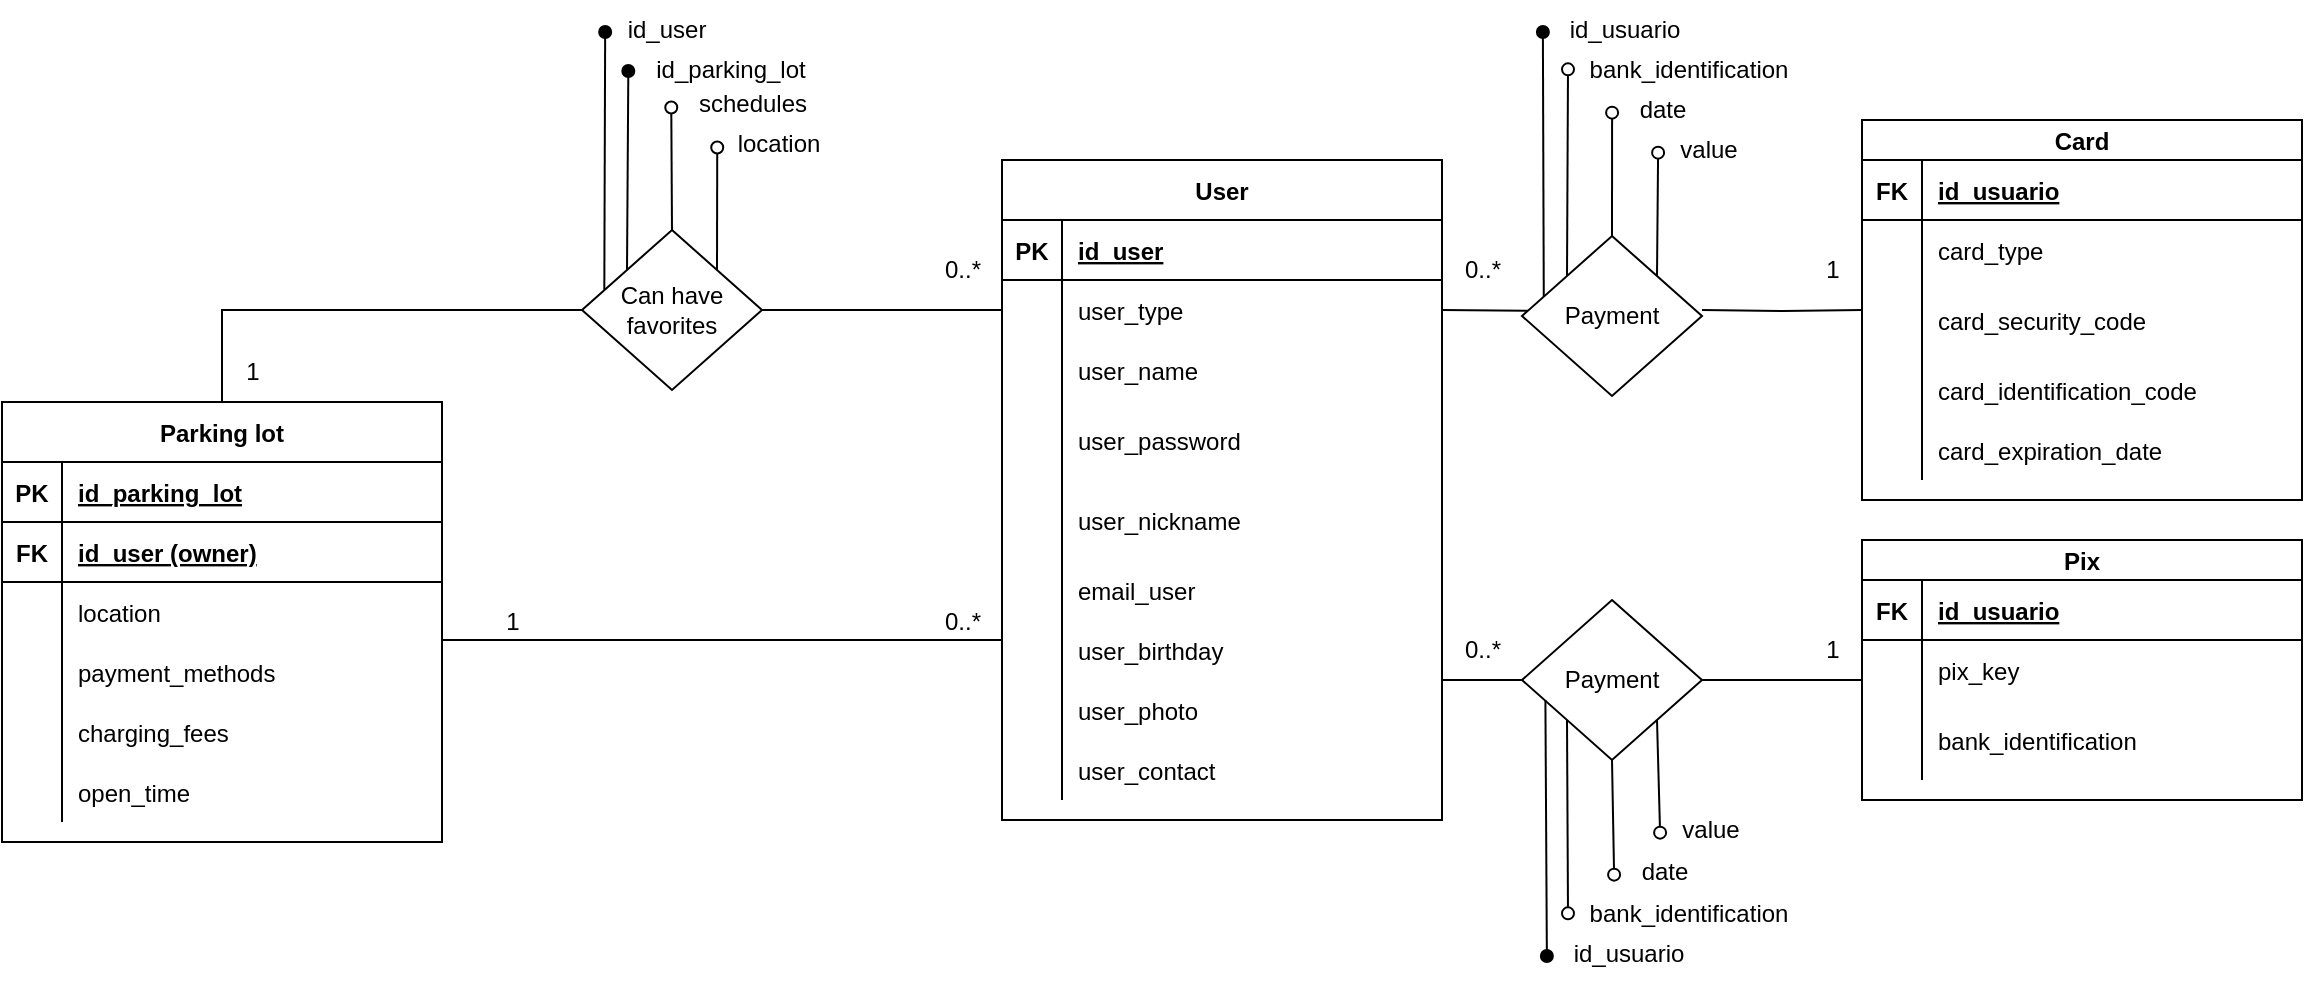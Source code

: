 <mxfile version="20.2.8" type="device"><diagram id="R2lEEEUBdFMjLlhIrx00" name="Page-1"><mxGraphModel dx="2498" dy="1920" grid="1" gridSize="10" guides="1" tooltips="1" connect="1" arrows="1" fold="1" page="1" pageScale="1" pageWidth="850" pageHeight="1100" math="0" shadow="0" extFonts="Permanent Marker^https://fonts.googleapis.com/css?family=Permanent+Marker"><root><mxCell id="0"/><mxCell id="1" parent="0"/><mxCell id="w_6Y3M0BH4lcTuTw4IE3-4" value="User" style="shape=table;startSize=30;container=1;collapsible=1;childLayout=tableLayout;fixedRows=1;rowLines=0;fontStyle=1;align=center;resizeLast=1;" vertex="1" parent="1"><mxGeometry x="120" y="50" width="220" height="330" as="geometry"/></mxCell><mxCell id="w_6Y3M0BH4lcTuTw4IE3-5" value="" style="shape=tableRow;horizontal=0;startSize=0;swimlaneHead=0;swimlaneBody=0;fillColor=none;collapsible=0;dropTarget=0;points=[[0,0.5],[1,0.5]];portConstraint=eastwest;top=0;left=0;right=0;bottom=1;" vertex="1" parent="w_6Y3M0BH4lcTuTw4IE3-4"><mxGeometry y="30" width="220" height="30" as="geometry"/></mxCell><mxCell id="w_6Y3M0BH4lcTuTw4IE3-6" value="PK" style="shape=partialRectangle;connectable=0;fillColor=none;top=0;left=0;bottom=0;right=0;fontStyle=1;overflow=hidden;" vertex="1" parent="w_6Y3M0BH4lcTuTw4IE3-5"><mxGeometry width="30" height="30" as="geometry"><mxRectangle width="30" height="30" as="alternateBounds"/></mxGeometry></mxCell><mxCell id="w_6Y3M0BH4lcTuTw4IE3-7" value="id_user" style="shape=partialRectangle;connectable=0;fillColor=none;top=0;left=0;bottom=0;right=0;align=left;spacingLeft=6;fontStyle=5;overflow=hidden;" vertex="1" parent="w_6Y3M0BH4lcTuTw4IE3-5"><mxGeometry x="30" width="190" height="30" as="geometry"><mxRectangle width="190" height="30" as="alternateBounds"/></mxGeometry></mxCell><mxCell id="w_6Y3M0BH4lcTuTw4IE3-8" value="" style="shape=tableRow;horizontal=0;startSize=0;swimlaneHead=0;swimlaneBody=0;fillColor=none;collapsible=0;dropTarget=0;points=[[0,0.5],[1,0.5]];portConstraint=eastwest;top=0;left=0;right=0;bottom=0;" vertex="1" parent="w_6Y3M0BH4lcTuTw4IE3-4"><mxGeometry y="60" width="220" height="30" as="geometry"/></mxCell><mxCell id="w_6Y3M0BH4lcTuTw4IE3-9" value="" style="shape=partialRectangle;connectable=0;fillColor=none;top=0;left=0;bottom=0;right=0;editable=1;overflow=hidden;" vertex="1" parent="w_6Y3M0BH4lcTuTw4IE3-8"><mxGeometry width="30" height="30" as="geometry"><mxRectangle width="30" height="30" as="alternateBounds"/></mxGeometry></mxCell><mxCell id="w_6Y3M0BH4lcTuTw4IE3-10" value="user_type" style="shape=partialRectangle;connectable=0;fillColor=none;top=0;left=0;bottom=0;right=0;align=left;spacingLeft=6;overflow=hidden;" vertex="1" parent="w_6Y3M0BH4lcTuTw4IE3-8"><mxGeometry x="30" width="190" height="30" as="geometry"><mxRectangle width="190" height="30" as="alternateBounds"/></mxGeometry></mxCell><mxCell id="w_6Y3M0BH4lcTuTw4IE3-14" value="" style="shape=tableRow;horizontal=0;startSize=0;swimlaneHead=0;swimlaneBody=0;fillColor=none;collapsible=0;dropTarget=0;points=[[0,0.5],[1,0.5]];portConstraint=eastwest;top=0;left=0;right=0;bottom=0;" vertex="1" parent="w_6Y3M0BH4lcTuTw4IE3-4"><mxGeometry y="90" width="220" height="30" as="geometry"/></mxCell><mxCell id="w_6Y3M0BH4lcTuTw4IE3-15" value="" style="shape=partialRectangle;connectable=0;fillColor=none;top=0;left=0;bottom=0;right=0;editable=1;overflow=hidden;" vertex="1" parent="w_6Y3M0BH4lcTuTw4IE3-14"><mxGeometry width="30" height="30" as="geometry"><mxRectangle width="30" height="30" as="alternateBounds"/></mxGeometry></mxCell><mxCell id="w_6Y3M0BH4lcTuTw4IE3-16" value="user_name" style="shape=partialRectangle;connectable=0;fillColor=none;top=0;left=0;bottom=0;right=0;align=left;spacingLeft=6;overflow=hidden;" vertex="1" parent="w_6Y3M0BH4lcTuTw4IE3-14"><mxGeometry x="30" width="190" height="30" as="geometry"><mxRectangle width="190" height="30" as="alternateBounds"/></mxGeometry></mxCell><mxCell id="w_6Y3M0BH4lcTuTw4IE3-23" style="shape=tableRow;horizontal=0;startSize=0;swimlaneHead=0;swimlaneBody=0;fillColor=none;collapsible=0;dropTarget=0;points=[[0,0.5],[1,0.5]];portConstraint=eastwest;top=0;left=0;right=0;bottom=0;" vertex="1" parent="w_6Y3M0BH4lcTuTw4IE3-4"><mxGeometry y="120" width="220" height="40" as="geometry"/></mxCell><mxCell id="w_6Y3M0BH4lcTuTw4IE3-24" style="shape=partialRectangle;connectable=0;fillColor=none;top=0;left=0;bottom=0;right=0;editable=1;overflow=hidden;" vertex="1" parent="w_6Y3M0BH4lcTuTw4IE3-23"><mxGeometry width="30" height="40" as="geometry"><mxRectangle width="30" height="40" as="alternateBounds"/></mxGeometry></mxCell><mxCell id="w_6Y3M0BH4lcTuTw4IE3-25" value="user_password" style="shape=partialRectangle;connectable=0;fillColor=none;top=0;left=0;bottom=0;right=0;align=left;spacingLeft=6;overflow=hidden;" vertex="1" parent="w_6Y3M0BH4lcTuTw4IE3-23"><mxGeometry x="30" width="190" height="40" as="geometry"><mxRectangle width="190" height="40" as="alternateBounds"/></mxGeometry></mxCell><mxCell id="w_6Y3M0BH4lcTuTw4IE3-40" style="shape=tableRow;horizontal=0;startSize=0;swimlaneHead=0;swimlaneBody=0;fillColor=none;collapsible=0;dropTarget=0;points=[[0,0.5],[1,0.5]];portConstraint=eastwest;top=0;left=0;right=0;bottom=0;" vertex="1" parent="w_6Y3M0BH4lcTuTw4IE3-4"><mxGeometry y="160" width="220" height="40" as="geometry"/></mxCell><mxCell id="w_6Y3M0BH4lcTuTw4IE3-41" style="shape=partialRectangle;connectable=0;fillColor=none;top=0;left=0;bottom=0;right=0;editable=1;overflow=hidden;" vertex="1" parent="w_6Y3M0BH4lcTuTw4IE3-40"><mxGeometry width="30" height="40" as="geometry"><mxRectangle width="30" height="40" as="alternateBounds"/></mxGeometry></mxCell><mxCell id="w_6Y3M0BH4lcTuTw4IE3-42" value="user_nickname" style="shape=partialRectangle;connectable=0;fillColor=none;top=0;left=0;bottom=0;right=0;align=left;spacingLeft=6;overflow=hidden;" vertex="1" parent="w_6Y3M0BH4lcTuTw4IE3-40"><mxGeometry x="30" width="190" height="40" as="geometry"><mxRectangle width="190" height="40" as="alternateBounds"/></mxGeometry></mxCell><mxCell id="w_6Y3M0BH4lcTuTw4IE3-11" value="" style="shape=tableRow;horizontal=0;startSize=0;swimlaneHead=0;swimlaneBody=0;fillColor=none;collapsible=0;dropTarget=0;points=[[0,0.5],[1,0.5]];portConstraint=eastwest;top=0;left=0;right=0;bottom=0;" vertex="1" parent="w_6Y3M0BH4lcTuTw4IE3-4"><mxGeometry y="200" width="220" height="30" as="geometry"/></mxCell><mxCell id="w_6Y3M0BH4lcTuTw4IE3-12" value="" style="shape=partialRectangle;connectable=0;fillColor=none;top=0;left=0;bottom=0;right=0;editable=1;overflow=hidden;" vertex="1" parent="w_6Y3M0BH4lcTuTw4IE3-11"><mxGeometry width="30" height="30" as="geometry"><mxRectangle width="30" height="30" as="alternateBounds"/></mxGeometry></mxCell><mxCell id="w_6Y3M0BH4lcTuTw4IE3-13" value="email_user" style="shape=partialRectangle;connectable=0;fillColor=none;top=0;left=0;bottom=0;right=0;align=left;spacingLeft=6;overflow=hidden;" vertex="1" parent="w_6Y3M0BH4lcTuTw4IE3-11"><mxGeometry x="30" width="190" height="30" as="geometry"><mxRectangle width="190" height="30" as="alternateBounds"/></mxGeometry></mxCell><mxCell id="w_6Y3M0BH4lcTuTw4IE3-31" style="shape=tableRow;horizontal=0;startSize=0;swimlaneHead=0;swimlaneBody=0;fillColor=none;collapsible=0;dropTarget=0;points=[[0,0.5],[1,0.5]];portConstraint=eastwest;top=0;left=0;right=0;bottom=0;" vertex="1" parent="w_6Y3M0BH4lcTuTw4IE3-4"><mxGeometry y="230" width="220" height="30" as="geometry"/></mxCell><mxCell id="w_6Y3M0BH4lcTuTw4IE3-32" style="shape=partialRectangle;connectable=0;fillColor=none;top=0;left=0;bottom=0;right=0;editable=1;overflow=hidden;" vertex="1" parent="w_6Y3M0BH4lcTuTw4IE3-31"><mxGeometry width="30" height="30" as="geometry"><mxRectangle width="30" height="30" as="alternateBounds"/></mxGeometry></mxCell><mxCell id="w_6Y3M0BH4lcTuTw4IE3-33" value="user_birthday" style="shape=partialRectangle;connectable=0;fillColor=none;top=0;left=0;bottom=0;right=0;align=left;spacingLeft=6;overflow=hidden;" vertex="1" parent="w_6Y3M0BH4lcTuTw4IE3-31"><mxGeometry x="30" width="190" height="30" as="geometry"><mxRectangle width="190" height="30" as="alternateBounds"/></mxGeometry></mxCell><mxCell id="w_6Y3M0BH4lcTuTw4IE3-34" style="shape=tableRow;horizontal=0;startSize=0;swimlaneHead=0;swimlaneBody=0;fillColor=none;collapsible=0;dropTarget=0;points=[[0,0.5],[1,0.5]];portConstraint=eastwest;top=0;left=0;right=0;bottom=0;" vertex="1" parent="w_6Y3M0BH4lcTuTw4IE3-4"><mxGeometry y="260" width="220" height="30" as="geometry"/></mxCell><mxCell id="w_6Y3M0BH4lcTuTw4IE3-35" style="shape=partialRectangle;connectable=0;fillColor=none;top=0;left=0;bottom=0;right=0;editable=1;overflow=hidden;" vertex="1" parent="w_6Y3M0BH4lcTuTw4IE3-34"><mxGeometry width="30" height="30" as="geometry"><mxRectangle width="30" height="30" as="alternateBounds"/></mxGeometry></mxCell><mxCell id="w_6Y3M0BH4lcTuTw4IE3-36" value="user_photo" style="shape=partialRectangle;connectable=0;fillColor=none;top=0;left=0;bottom=0;right=0;align=left;spacingLeft=6;overflow=hidden;" vertex="1" parent="w_6Y3M0BH4lcTuTw4IE3-34"><mxGeometry x="30" width="190" height="30" as="geometry"><mxRectangle width="190" height="30" as="alternateBounds"/></mxGeometry></mxCell><mxCell id="w_6Y3M0BH4lcTuTw4IE3-51" style="shape=tableRow;horizontal=0;startSize=0;swimlaneHead=0;swimlaneBody=0;fillColor=none;collapsible=0;dropTarget=0;points=[[0,0.5],[1,0.5]];portConstraint=eastwest;top=0;left=0;right=0;bottom=0;" vertex="1" parent="w_6Y3M0BH4lcTuTw4IE3-4"><mxGeometry y="290" width="220" height="30" as="geometry"/></mxCell><mxCell id="w_6Y3M0BH4lcTuTw4IE3-52" style="shape=partialRectangle;connectable=0;fillColor=none;top=0;left=0;bottom=0;right=0;editable=1;overflow=hidden;" vertex="1" parent="w_6Y3M0BH4lcTuTw4IE3-51"><mxGeometry width="30" height="30" as="geometry"><mxRectangle width="30" height="30" as="alternateBounds"/></mxGeometry></mxCell><mxCell id="w_6Y3M0BH4lcTuTw4IE3-53" value="user_contact" style="shape=partialRectangle;connectable=0;fillColor=none;top=0;left=0;bottom=0;right=0;align=left;spacingLeft=6;overflow=hidden;" vertex="1" parent="w_6Y3M0BH4lcTuTw4IE3-51"><mxGeometry x="30" width="190" height="30" as="geometry"><mxRectangle width="190" height="30" as="alternateBounds"/></mxGeometry></mxCell><mxCell id="w_6Y3M0BH4lcTuTw4IE3-56" value="0..*" style="text;html=1;align=center;verticalAlign=middle;resizable=0;points=[];autosize=1;strokeColor=none;fillColor=none;" vertex="1" parent="1"><mxGeometry x="340" y="90" width="40" height="30" as="geometry"/></mxCell><mxCell id="w_6Y3M0BH4lcTuTw4IE3-58" value="Card" style="shape=table;startSize=20;container=1;collapsible=1;childLayout=tableLayout;fixedRows=1;rowLines=0;fontStyle=1;align=center;resizeLast=1;" vertex="1" parent="1"><mxGeometry x="550" y="30" width="220" height="190" as="geometry"/></mxCell><mxCell id="w_6Y3M0BH4lcTuTw4IE3-59" value="" style="shape=tableRow;horizontal=0;startSize=0;swimlaneHead=0;swimlaneBody=0;fillColor=none;collapsible=0;dropTarget=0;points=[[0,0.5],[1,0.5]];portConstraint=eastwest;top=0;left=0;right=0;bottom=1;" vertex="1" parent="w_6Y3M0BH4lcTuTw4IE3-58"><mxGeometry y="20" width="220" height="30" as="geometry"/></mxCell><mxCell id="w_6Y3M0BH4lcTuTw4IE3-60" value="FK" style="shape=partialRectangle;connectable=0;fillColor=none;top=0;left=0;bottom=0;right=0;fontStyle=1;overflow=hidden;" vertex="1" parent="w_6Y3M0BH4lcTuTw4IE3-59"><mxGeometry width="30" height="30" as="geometry"><mxRectangle width="30" height="30" as="alternateBounds"/></mxGeometry></mxCell><mxCell id="w_6Y3M0BH4lcTuTw4IE3-61" value="id_usuario" style="shape=partialRectangle;connectable=0;fillColor=none;top=0;left=0;bottom=0;right=0;align=left;spacingLeft=6;fontStyle=5;overflow=hidden;" vertex="1" parent="w_6Y3M0BH4lcTuTw4IE3-59"><mxGeometry x="30" width="190" height="30" as="geometry"><mxRectangle width="190" height="30" as="alternateBounds"/></mxGeometry></mxCell><mxCell id="w_6Y3M0BH4lcTuTw4IE3-65" value="" style="shape=tableRow;horizontal=0;startSize=0;swimlaneHead=0;swimlaneBody=0;fillColor=none;collapsible=0;dropTarget=0;points=[[0,0.5],[1,0.5]];portConstraint=eastwest;top=0;left=0;right=0;bottom=0;" vertex="1" parent="w_6Y3M0BH4lcTuTw4IE3-58"><mxGeometry y="50" width="220" height="30" as="geometry"/></mxCell><mxCell id="w_6Y3M0BH4lcTuTw4IE3-66" value="" style="shape=partialRectangle;connectable=0;fillColor=none;top=0;left=0;bottom=0;right=0;editable=1;overflow=hidden;" vertex="1" parent="w_6Y3M0BH4lcTuTw4IE3-65"><mxGeometry width="30" height="30" as="geometry"><mxRectangle width="30" height="30" as="alternateBounds"/></mxGeometry></mxCell><mxCell id="w_6Y3M0BH4lcTuTw4IE3-67" value="card_type" style="shape=partialRectangle;connectable=0;fillColor=none;top=0;left=0;bottom=0;right=0;align=left;spacingLeft=6;overflow=hidden;" vertex="1" parent="w_6Y3M0BH4lcTuTw4IE3-65"><mxGeometry x="30" width="190" height="30" as="geometry"><mxRectangle width="190" height="30" as="alternateBounds"/></mxGeometry></mxCell><mxCell id="w_6Y3M0BH4lcTuTw4IE3-71" style="shape=tableRow;horizontal=0;startSize=0;swimlaneHead=0;swimlaneBody=0;fillColor=none;collapsible=0;dropTarget=0;points=[[0,0.5],[1,0.5]];portConstraint=eastwest;top=0;left=0;right=0;bottom=0;" vertex="1" parent="w_6Y3M0BH4lcTuTw4IE3-58"><mxGeometry y="80" width="220" height="40" as="geometry"/></mxCell><mxCell id="w_6Y3M0BH4lcTuTw4IE3-72" style="shape=partialRectangle;connectable=0;fillColor=none;top=0;left=0;bottom=0;right=0;editable=1;overflow=hidden;" vertex="1" parent="w_6Y3M0BH4lcTuTw4IE3-71"><mxGeometry width="30" height="40" as="geometry"><mxRectangle width="30" height="40" as="alternateBounds"/></mxGeometry></mxCell><mxCell id="w_6Y3M0BH4lcTuTw4IE3-73" value="card_security_code" style="shape=partialRectangle;connectable=0;fillColor=none;top=0;left=0;bottom=0;right=0;align=left;spacingLeft=6;overflow=hidden;" vertex="1" parent="w_6Y3M0BH4lcTuTw4IE3-71"><mxGeometry x="30" width="190" height="40" as="geometry"><mxRectangle width="190" height="40" as="alternateBounds"/></mxGeometry></mxCell><mxCell id="w_6Y3M0BH4lcTuTw4IE3-74" value="" style="shape=tableRow;horizontal=0;startSize=0;swimlaneHead=0;swimlaneBody=0;fillColor=none;collapsible=0;dropTarget=0;points=[[0,0.5],[1,0.5]];portConstraint=eastwest;top=0;left=0;right=0;bottom=0;" vertex="1" parent="w_6Y3M0BH4lcTuTw4IE3-58"><mxGeometry y="120" width="220" height="30" as="geometry"/></mxCell><mxCell id="w_6Y3M0BH4lcTuTw4IE3-75" value="" style="shape=partialRectangle;connectable=0;fillColor=none;top=0;left=0;bottom=0;right=0;editable=1;overflow=hidden;" vertex="1" parent="w_6Y3M0BH4lcTuTw4IE3-74"><mxGeometry width="30" height="30" as="geometry"><mxRectangle width="30" height="30" as="alternateBounds"/></mxGeometry></mxCell><mxCell id="w_6Y3M0BH4lcTuTw4IE3-76" value="card_identification_code" style="shape=partialRectangle;connectable=0;fillColor=none;top=0;left=0;bottom=0;right=0;align=left;spacingLeft=6;overflow=hidden;" vertex="1" parent="w_6Y3M0BH4lcTuTw4IE3-74"><mxGeometry x="30" width="190" height="30" as="geometry"><mxRectangle width="190" height="30" as="alternateBounds"/></mxGeometry></mxCell><mxCell id="w_6Y3M0BH4lcTuTw4IE3-116" style="shape=tableRow;horizontal=0;startSize=0;swimlaneHead=0;swimlaneBody=0;fillColor=none;collapsible=0;dropTarget=0;points=[[0,0.5],[1,0.5]];portConstraint=eastwest;top=0;left=0;right=0;bottom=0;" vertex="1" parent="w_6Y3M0BH4lcTuTw4IE3-58"><mxGeometry y="150" width="220" height="30" as="geometry"/></mxCell><mxCell id="w_6Y3M0BH4lcTuTw4IE3-117" style="shape=partialRectangle;connectable=0;fillColor=none;top=0;left=0;bottom=0;right=0;editable=1;overflow=hidden;" vertex="1" parent="w_6Y3M0BH4lcTuTw4IE3-116"><mxGeometry width="30" height="30" as="geometry"><mxRectangle width="30" height="30" as="alternateBounds"/></mxGeometry></mxCell><mxCell id="w_6Y3M0BH4lcTuTw4IE3-118" value="card_expiration_date" style="shape=partialRectangle;connectable=0;fillColor=none;top=0;left=0;bottom=0;right=0;align=left;spacingLeft=6;overflow=hidden;" vertex="1" parent="w_6Y3M0BH4lcTuTw4IE3-116"><mxGeometry x="30" width="190" height="30" as="geometry"><mxRectangle width="190" height="30" as="alternateBounds"/></mxGeometry></mxCell><mxCell id="w_6Y3M0BH4lcTuTw4IE3-86" value="1" style="text;html=1;align=center;verticalAlign=middle;resizable=0;points=[];autosize=1;strokeColor=none;fillColor=none;" vertex="1" parent="1"><mxGeometry x="520" y="90" width="30" height="30" as="geometry"/></mxCell><mxCell id="w_6Y3M0BH4lcTuTw4IE3-101" value="0..*" style="text;html=1;align=center;verticalAlign=middle;resizable=0;points=[];autosize=1;strokeColor=none;fillColor=none;" vertex="1" parent="1"><mxGeometry x="340" y="280" width="40" height="30" as="geometry"/></mxCell><mxCell id="w_6Y3M0BH4lcTuTw4IE3-102" value="Pix" style="shape=table;startSize=20;container=1;collapsible=1;childLayout=tableLayout;fixedRows=1;rowLines=0;fontStyle=1;align=center;resizeLast=1;" vertex="1" parent="1"><mxGeometry x="550" y="240" width="220" height="130" as="geometry"/></mxCell><mxCell id="w_6Y3M0BH4lcTuTw4IE3-103" value="" style="shape=tableRow;horizontal=0;startSize=0;swimlaneHead=0;swimlaneBody=0;fillColor=none;collapsible=0;dropTarget=0;points=[[0,0.5],[1,0.5]];portConstraint=eastwest;top=0;left=0;right=0;bottom=1;" vertex="1" parent="w_6Y3M0BH4lcTuTw4IE3-102"><mxGeometry y="20" width="220" height="30" as="geometry"/></mxCell><mxCell id="w_6Y3M0BH4lcTuTw4IE3-104" value="FK" style="shape=partialRectangle;connectable=0;fillColor=none;top=0;left=0;bottom=0;right=0;fontStyle=1;overflow=hidden;" vertex="1" parent="w_6Y3M0BH4lcTuTw4IE3-103"><mxGeometry width="30" height="30" as="geometry"><mxRectangle width="30" height="30" as="alternateBounds"/></mxGeometry></mxCell><mxCell id="w_6Y3M0BH4lcTuTw4IE3-105" value="id_usuario" style="shape=partialRectangle;connectable=0;fillColor=none;top=0;left=0;bottom=0;right=0;align=left;spacingLeft=6;fontStyle=5;overflow=hidden;" vertex="1" parent="w_6Y3M0BH4lcTuTw4IE3-103"><mxGeometry x="30" width="190" height="30" as="geometry"><mxRectangle width="190" height="30" as="alternateBounds"/></mxGeometry></mxCell><mxCell id="w_6Y3M0BH4lcTuTw4IE3-106" value="" style="shape=tableRow;horizontal=0;startSize=0;swimlaneHead=0;swimlaneBody=0;fillColor=none;collapsible=0;dropTarget=0;points=[[0,0.5],[1,0.5]];portConstraint=eastwest;top=0;left=0;right=0;bottom=0;" vertex="1" parent="w_6Y3M0BH4lcTuTw4IE3-102"><mxGeometry y="50" width="220" height="30" as="geometry"/></mxCell><mxCell id="w_6Y3M0BH4lcTuTw4IE3-107" value="" style="shape=partialRectangle;connectable=0;fillColor=none;top=0;left=0;bottom=0;right=0;editable=1;overflow=hidden;" vertex="1" parent="w_6Y3M0BH4lcTuTw4IE3-106"><mxGeometry width="30" height="30" as="geometry"><mxRectangle width="30" height="30" as="alternateBounds"/></mxGeometry></mxCell><mxCell id="w_6Y3M0BH4lcTuTw4IE3-108" value="pix_key" style="shape=partialRectangle;connectable=0;fillColor=none;top=0;left=0;bottom=0;right=0;align=left;spacingLeft=6;overflow=hidden;" vertex="1" parent="w_6Y3M0BH4lcTuTw4IE3-106"><mxGeometry x="30" width="190" height="30" as="geometry"><mxRectangle width="190" height="30" as="alternateBounds"/></mxGeometry></mxCell><mxCell id="w_6Y3M0BH4lcTuTw4IE3-109" style="shape=tableRow;horizontal=0;startSize=0;swimlaneHead=0;swimlaneBody=0;fillColor=none;collapsible=0;dropTarget=0;points=[[0,0.5],[1,0.5]];portConstraint=eastwest;top=0;left=0;right=0;bottom=0;" vertex="1" parent="w_6Y3M0BH4lcTuTw4IE3-102"><mxGeometry y="80" width="220" height="40" as="geometry"/></mxCell><mxCell id="w_6Y3M0BH4lcTuTw4IE3-110" style="shape=partialRectangle;connectable=0;fillColor=none;top=0;left=0;bottom=0;right=0;editable=1;overflow=hidden;" vertex="1" parent="w_6Y3M0BH4lcTuTw4IE3-109"><mxGeometry width="30" height="40" as="geometry"><mxRectangle width="30" height="40" as="alternateBounds"/></mxGeometry></mxCell><mxCell id="w_6Y3M0BH4lcTuTw4IE3-111" value="bank_identification" style="shape=partialRectangle;connectable=0;fillColor=none;top=0;left=0;bottom=0;right=0;align=left;spacingLeft=6;overflow=hidden;" vertex="1" parent="w_6Y3M0BH4lcTuTw4IE3-109"><mxGeometry x="30" width="190" height="40" as="geometry"><mxRectangle width="190" height="40" as="alternateBounds"/></mxGeometry></mxCell><mxCell id="w_6Y3M0BH4lcTuTw4IE3-115" value="1" style="text;html=1;align=center;verticalAlign=middle;resizable=0;points=[];autosize=1;strokeColor=none;fillColor=none;" vertex="1" parent="1"><mxGeometry x="520" y="280" width="30" height="30" as="geometry"/></mxCell><mxCell id="w_6Y3M0BH4lcTuTw4IE3-121" style="edgeStyle=orthogonalEdgeStyle;rounded=0;orthogonalLoop=1;jettySize=auto;html=1;entryX=1;entryY=0.5;entryDx=0;entryDy=0;endArrow=none;endFill=0;" edge="1" parent="1" target="w_6Y3M0BH4lcTuTw4IE3-8"><mxGeometry relative="1" as="geometry"><mxPoint x="440" y="125" as="sourcePoint"/></mxGeometry></mxCell><mxCell id="w_6Y3M0BH4lcTuTw4IE3-122" style="edgeStyle=orthogonalEdgeStyle;rounded=0;orthogonalLoop=1;jettySize=auto;html=1;entryX=0;entryY=0.5;entryDx=0;entryDy=0;endArrow=none;endFill=0;" edge="1" parent="1" target="w_6Y3M0BH4lcTuTw4IE3-58"><mxGeometry relative="1" as="geometry"><mxPoint x="470" y="125" as="sourcePoint"/></mxGeometry></mxCell><mxCell id="w_6Y3M0BH4lcTuTw4IE3-124" style="edgeStyle=orthogonalEdgeStyle;rounded=0;orthogonalLoop=1;jettySize=auto;html=1;entryX=0.997;entryY=1.002;entryDx=0;entryDy=0;endArrow=none;endFill=0;entryPerimeter=0;" edge="1" parent="1" source="w_6Y3M0BH4lcTuTw4IE3-123" target="w_6Y3M0BH4lcTuTw4IE3-115"><mxGeometry relative="1" as="geometry"><Array as="points"><mxPoint x="520" y="310"/><mxPoint x="520" y="310"/></Array></mxGeometry></mxCell><mxCell id="w_6Y3M0BH4lcTuTw4IE3-125" style="edgeStyle=orthogonalEdgeStyle;rounded=0;orthogonalLoop=1;jettySize=auto;html=1;endArrow=none;endFill=0;exitX=0;exitY=0.5;exitDx=0;exitDy=0;" edge="1" parent="1" source="w_6Y3M0BH4lcTuTw4IE3-123"><mxGeometry relative="1" as="geometry"><mxPoint x="340" y="310" as="targetPoint"/><Array as="points"><mxPoint x="340" y="310"/></Array></mxGeometry></mxCell><mxCell id="w_6Y3M0BH4lcTuTw4IE3-123" value="Payment" style="rhombus;whiteSpace=wrap;html=1;" vertex="1" parent="1"><mxGeometry x="380" y="270" width="90" height="80" as="geometry"/></mxCell><mxCell id="w_6Y3M0BH4lcTuTw4IE3-126" value="" style="endArrow=oval;html=1;rounded=0;exitX=0.13;exitY=0.625;exitDx=0;exitDy=0;endFill=1;entryX=-0.007;entryY=0.533;entryDx=0;entryDy=0;entryPerimeter=0;exitPerimeter=0;" edge="1" parent="1" source="w_6Y3M0BH4lcTuTw4IE3-123" target="w_6Y3M0BH4lcTuTw4IE3-127"><mxGeometry width="50" height="50" relative="1" as="geometry"><mxPoint x="410" y="340" as="sourcePoint"/><mxPoint x="403" y="400" as="targetPoint"/></mxGeometry></mxCell><mxCell id="w_6Y3M0BH4lcTuTw4IE3-127" value="id_usuario" style="text;html=1;align=center;verticalAlign=middle;resizable=0;points=[];autosize=1;strokeColor=none;fillColor=none;" vertex="1" parent="1"><mxGeometry x="393" y="432" width="80" height="30" as="geometry"/></mxCell><mxCell id="w_6Y3M0BH4lcTuTw4IE3-128" value="" style="endArrow=oval;html=1;rounded=0;exitX=0;exitY=1;exitDx=0;exitDy=0;endFill=0;entryX=0;entryY=0.489;entryDx=0;entryDy=0;entryPerimeter=0;" edge="1" parent="1" source="w_6Y3M0BH4lcTuTw4IE3-123" target="w_6Y3M0BH4lcTuTw4IE3-129"><mxGeometry width="50" height="50" relative="1" as="geometry"><mxPoint x="424.75" y="350" as="sourcePoint"/><mxPoint x="425" y="400" as="targetPoint"/><Array as="points"/></mxGeometry></mxCell><mxCell id="w_6Y3M0BH4lcTuTw4IE3-129" value="bank_identification" style="text;html=1;align=center;verticalAlign=middle;resizable=0;points=[];autosize=1;strokeColor=none;fillColor=none;" vertex="1" parent="1"><mxGeometry x="403" y="412" width="120" height="30" as="geometry"/></mxCell><mxCell id="w_6Y3M0BH4lcTuTw4IE3-130" value="date" style="text;html=1;align=center;verticalAlign=middle;resizable=0;points=[];autosize=1;strokeColor=none;fillColor=none;" vertex="1" parent="1"><mxGeometry x="426" y="391" width="50" height="30" as="geometry"/></mxCell><mxCell id="w_6Y3M0BH4lcTuTw4IE3-132" value="" style="endArrow=oval;html=1;rounded=0;exitX=0.5;exitY=1;exitDx=0;exitDy=0;endFill=0;entryX=0.001;entryY=0.544;entryDx=0;entryDy=0;entryPerimeter=0;" edge="1" parent="1" source="w_6Y3M0BH4lcTuTw4IE3-123" target="w_6Y3M0BH4lcTuTw4IE3-130"><mxGeometry width="50" height="50" relative="1" as="geometry"><mxPoint x="445.0" y="330" as="sourcePoint"/><mxPoint x="445.64" y="405" as="targetPoint"/><Array as="points"/></mxGeometry></mxCell><mxCell id="w_6Y3M0BH4lcTuTw4IE3-133" value="value" style="text;html=1;align=center;verticalAlign=middle;resizable=0;points=[];autosize=1;strokeColor=none;fillColor=none;" vertex="1" parent="1"><mxGeometry x="449" y="370" width="50" height="30" as="geometry"/></mxCell><mxCell id="w_6Y3M0BH4lcTuTw4IE3-134" value="" style="endArrow=oval;html=1;rounded=0;exitX=1;exitY=1;exitDx=0;exitDy=0;endFill=0;entryX=0.001;entryY=0.544;entryDx=0;entryDy=0;entryPerimeter=0;" edge="1" parent="1" target="w_6Y3M0BH4lcTuTw4IE3-133" source="w_6Y3M0BH4lcTuTw4IE3-123"><mxGeometry width="50" height="50" relative="1" as="geometry"><mxPoint x="457.5" y="340" as="sourcePoint"/><mxPoint x="455.64" y="415" as="targetPoint"/><Array as="points"/></mxGeometry></mxCell><mxCell id="w_6Y3M0BH4lcTuTw4IE3-135" value="Payment" style="rhombus;whiteSpace=wrap;html=1;" vertex="1" parent="1"><mxGeometry x="380" y="88" width="90" height="80" as="geometry"/></mxCell><mxCell id="w_6Y3M0BH4lcTuTw4IE3-136" value="" style="endArrow=oval;html=1;rounded=0;exitX=0.121;exitY=0.382;exitDx=0;exitDy=0;endFill=1;entryX=-0.007;entryY=0.533;entryDx=0;entryDy=0;entryPerimeter=0;exitPerimeter=0;" edge="1" parent="1" source="w_6Y3M0BH4lcTuTw4IE3-135" target="w_6Y3M0BH4lcTuTw4IE3-137"><mxGeometry width="50" height="50" relative="1" as="geometry"><mxPoint x="410" y="158" as="sourcePoint"/><mxPoint x="403" y="218" as="targetPoint"/></mxGeometry></mxCell><mxCell id="w_6Y3M0BH4lcTuTw4IE3-137" value="id_usuario" style="text;html=1;align=center;verticalAlign=middle;resizable=0;points=[];autosize=1;strokeColor=none;fillColor=none;" vertex="1" parent="1"><mxGeometry x="391" y="-30" width="80" height="30" as="geometry"/></mxCell><mxCell id="w_6Y3M0BH4lcTuTw4IE3-138" value="" style="endArrow=oval;html=1;rounded=0;exitX=0;exitY=0;exitDx=0;exitDy=0;endFill=0;entryX=0;entryY=0.489;entryDx=0;entryDy=0;entryPerimeter=0;" edge="1" parent="1" source="w_6Y3M0BH4lcTuTw4IE3-135" target="w_6Y3M0BH4lcTuTw4IE3-139"><mxGeometry width="50" height="50" relative="1" as="geometry"><mxPoint x="424.75" y="168" as="sourcePoint"/><mxPoint x="425" y="218" as="targetPoint"/><Array as="points"/></mxGeometry></mxCell><mxCell id="w_6Y3M0BH4lcTuTw4IE3-139" value="bank_identification" style="text;html=1;align=center;verticalAlign=middle;resizable=0;points=[];autosize=1;strokeColor=none;fillColor=none;" vertex="1" parent="1"><mxGeometry x="403" y="-10" width="120" height="30" as="geometry"/></mxCell><mxCell id="w_6Y3M0BH4lcTuTw4IE3-140" value="date" style="text;html=1;align=center;verticalAlign=middle;resizable=0;points=[];autosize=1;strokeColor=none;fillColor=none;" vertex="1" parent="1"><mxGeometry x="425" y="10" width="50" height="30" as="geometry"/></mxCell><mxCell id="w_6Y3M0BH4lcTuTw4IE3-141" value="" style="endArrow=oval;html=1;rounded=0;exitX=0.5;exitY=0;exitDx=0;exitDy=0;endFill=0;entryX=0.001;entryY=0.544;entryDx=0;entryDy=0;entryPerimeter=0;" edge="1" parent="1" source="w_6Y3M0BH4lcTuTw4IE3-135" target="w_6Y3M0BH4lcTuTw4IE3-140"><mxGeometry width="50" height="50" relative="1" as="geometry"><mxPoint x="445.0" y="148" as="sourcePoint"/><mxPoint x="445.64" y="223" as="targetPoint"/><Array as="points"/></mxGeometry></mxCell><mxCell id="w_6Y3M0BH4lcTuTw4IE3-142" value="value" style="text;html=1;align=center;verticalAlign=middle;resizable=0;points=[];autosize=1;strokeColor=none;fillColor=none;" vertex="1" parent="1"><mxGeometry x="448" y="30" width="50" height="30" as="geometry"/></mxCell><mxCell id="w_6Y3M0BH4lcTuTw4IE3-143" value="" style="endArrow=oval;html=1;rounded=0;exitX=1;exitY=0;exitDx=0;exitDy=0;endFill=0;entryX=0.001;entryY=0.544;entryDx=0;entryDy=0;entryPerimeter=0;" edge="1" parent="1" source="w_6Y3M0BH4lcTuTw4IE3-135" target="w_6Y3M0BH4lcTuTw4IE3-142"><mxGeometry width="50" height="50" relative="1" as="geometry"><mxPoint x="457.5" y="158" as="sourcePoint"/><mxPoint x="455.64" y="233" as="targetPoint"/><Array as="points"/></mxGeometry></mxCell><mxCell id="w_6Y3M0BH4lcTuTw4IE3-181" style="edgeStyle=orthogonalEdgeStyle;rounded=0;orthogonalLoop=1;jettySize=auto;html=1;endArrow=none;endFill=0;exitX=1;exitY=0.5;exitDx=0;exitDy=0;" edge="1" parent="1" source="w_6Y3M0BH4lcTuTw4IE3-228"><mxGeometry relative="1" as="geometry"><mxPoint x="2.274e-13" y="290" as="sourcePoint"/><mxPoint x="120" y="290" as="targetPoint"/><Array as="points"><mxPoint x="-160" y="290"/></Array></mxGeometry></mxCell><mxCell id="w_6Y3M0BH4lcTuTw4IE3-153" value="Parking lot" style="shape=table;startSize=30;container=1;collapsible=1;childLayout=tableLayout;fixedRows=1;rowLines=0;fontStyle=1;align=center;resizeLast=1;" vertex="1" parent="1"><mxGeometry x="-380" y="171" width="220" height="220" as="geometry"/></mxCell><mxCell id="w_6Y3M0BH4lcTuTw4IE3-154" value="" style="shape=tableRow;horizontal=0;startSize=0;swimlaneHead=0;swimlaneBody=0;fillColor=none;collapsible=0;dropTarget=0;points=[[0,0.5],[1,0.5]];portConstraint=eastwest;top=0;left=0;right=0;bottom=1;" vertex="1" parent="w_6Y3M0BH4lcTuTw4IE3-153"><mxGeometry y="30" width="220" height="30" as="geometry"/></mxCell><mxCell id="w_6Y3M0BH4lcTuTw4IE3-155" value="PK" style="shape=partialRectangle;connectable=0;fillColor=none;top=0;left=0;bottom=0;right=0;fontStyle=1;overflow=hidden;" vertex="1" parent="w_6Y3M0BH4lcTuTw4IE3-154"><mxGeometry width="30" height="30" as="geometry"><mxRectangle width="30" height="30" as="alternateBounds"/></mxGeometry></mxCell><mxCell id="w_6Y3M0BH4lcTuTw4IE3-156" value="id_parking_lot" style="shape=partialRectangle;connectable=0;fillColor=none;top=0;left=0;bottom=0;right=0;align=left;spacingLeft=6;fontStyle=5;overflow=hidden;" vertex="1" parent="w_6Y3M0BH4lcTuTw4IE3-154"><mxGeometry x="30" width="190" height="30" as="geometry"><mxRectangle width="190" height="30" as="alternateBounds"/></mxGeometry></mxCell><mxCell id="w_6Y3M0BH4lcTuTw4IE3-186" style="shape=tableRow;horizontal=0;startSize=0;swimlaneHead=0;swimlaneBody=0;fillColor=none;collapsible=0;dropTarget=0;points=[[0,0.5],[1,0.5]];portConstraint=eastwest;top=0;left=0;right=0;bottom=1;" vertex="1" parent="w_6Y3M0BH4lcTuTw4IE3-153"><mxGeometry y="60" width="220" height="30" as="geometry"/></mxCell><mxCell id="w_6Y3M0BH4lcTuTw4IE3-187" value="FK" style="shape=partialRectangle;connectable=0;fillColor=none;top=0;left=0;bottom=0;right=0;fontStyle=1;overflow=hidden;" vertex="1" parent="w_6Y3M0BH4lcTuTw4IE3-186"><mxGeometry width="30" height="30" as="geometry"><mxRectangle width="30" height="30" as="alternateBounds"/></mxGeometry></mxCell><mxCell id="w_6Y3M0BH4lcTuTw4IE3-188" value="id_user (owner)" style="shape=partialRectangle;connectable=0;fillColor=none;top=0;left=0;bottom=0;right=0;align=left;spacingLeft=6;fontStyle=5;overflow=hidden;" vertex="1" parent="w_6Y3M0BH4lcTuTw4IE3-186"><mxGeometry x="30" width="190" height="30" as="geometry"><mxRectangle width="190" height="30" as="alternateBounds"/></mxGeometry></mxCell><mxCell id="w_6Y3M0BH4lcTuTw4IE3-157" value="" style="shape=tableRow;horizontal=0;startSize=0;swimlaneHead=0;swimlaneBody=0;fillColor=none;collapsible=0;dropTarget=0;points=[[0,0.5],[1,0.5]];portConstraint=eastwest;top=0;left=0;right=0;bottom=0;" vertex="1" parent="w_6Y3M0BH4lcTuTw4IE3-153"><mxGeometry y="90" width="220" height="30" as="geometry"/></mxCell><mxCell id="w_6Y3M0BH4lcTuTw4IE3-158" value="" style="shape=partialRectangle;connectable=0;fillColor=none;top=0;left=0;bottom=0;right=0;editable=1;overflow=hidden;" vertex="1" parent="w_6Y3M0BH4lcTuTw4IE3-157"><mxGeometry width="30" height="30" as="geometry"><mxRectangle width="30" height="30" as="alternateBounds"/></mxGeometry></mxCell><mxCell id="w_6Y3M0BH4lcTuTw4IE3-159" value="location" style="shape=partialRectangle;connectable=0;fillColor=none;top=0;left=0;bottom=0;right=0;align=left;spacingLeft=6;overflow=hidden;" vertex="1" parent="w_6Y3M0BH4lcTuTw4IE3-157"><mxGeometry x="30" width="190" height="30" as="geometry"><mxRectangle width="190" height="30" as="alternateBounds"/></mxGeometry></mxCell><mxCell id="w_6Y3M0BH4lcTuTw4IE3-228" style="shape=tableRow;horizontal=0;startSize=0;swimlaneHead=0;swimlaneBody=0;fillColor=none;collapsible=0;dropTarget=0;points=[[0,0.5],[1,0.5]];portConstraint=eastwest;top=0;left=0;right=0;bottom=0;" vertex="1" parent="w_6Y3M0BH4lcTuTw4IE3-153"><mxGeometry y="120" width="220" height="30" as="geometry"/></mxCell><mxCell id="w_6Y3M0BH4lcTuTw4IE3-229" style="shape=partialRectangle;connectable=0;fillColor=none;top=0;left=0;bottom=0;right=0;editable=1;overflow=hidden;" vertex="1" parent="w_6Y3M0BH4lcTuTw4IE3-228"><mxGeometry width="30" height="30" as="geometry"><mxRectangle width="30" height="30" as="alternateBounds"/></mxGeometry></mxCell><mxCell id="w_6Y3M0BH4lcTuTw4IE3-230" value="payment_methods" style="shape=partialRectangle;connectable=0;fillColor=none;top=0;left=0;bottom=0;right=0;align=left;spacingLeft=6;overflow=hidden;" vertex="1" parent="w_6Y3M0BH4lcTuTw4IE3-228"><mxGeometry x="30" width="190" height="30" as="geometry"><mxRectangle width="190" height="30" as="alternateBounds"/></mxGeometry></mxCell><mxCell id="w_6Y3M0BH4lcTuTw4IE3-225" style="shape=tableRow;horizontal=0;startSize=0;swimlaneHead=0;swimlaneBody=0;fillColor=none;collapsible=0;dropTarget=0;points=[[0,0.5],[1,0.5]];portConstraint=eastwest;top=0;left=0;right=0;bottom=0;" vertex="1" parent="w_6Y3M0BH4lcTuTw4IE3-153"><mxGeometry y="150" width="220" height="30" as="geometry"/></mxCell><mxCell id="w_6Y3M0BH4lcTuTw4IE3-226" style="shape=partialRectangle;connectable=0;fillColor=none;top=0;left=0;bottom=0;right=0;editable=1;overflow=hidden;" vertex="1" parent="w_6Y3M0BH4lcTuTw4IE3-225"><mxGeometry width="30" height="30" as="geometry"><mxRectangle width="30" height="30" as="alternateBounds"/></mxGeometry></mxCell><mxCell id="w_6Y3M0BH4lcTuTw4IE3-227" value="charging_fees" style="shape=partialRectangle;connectable=0;fillColor=none;top=0;left=0;bottom=0;right=0;align=left;spacingLeft=6;overflow=hidden;" vertex="1" parent="w_6Y3M0BH4lcTuTw4IE3-225"><mxGeometry x="30" width="190" height="30" as="geometry"><mxRectangle width="190" height="30" as="alternateBounds"/></mxGeometry></mxCell><mxCell id="w_6Y3M0BH4lcTuTw4IE3-222" style="shape=tableRow;horizontal=0;startSize=0;swimlaneHead=0;swimlaneBody=0;fillColor=none;collapsible=0;dropTarget=0;points=[[0,0.5],[1,0.5]];portConstraint=eastwest;top=0;left=0;right=0;bottom=0;" vertex="1" parent="w_6Y3M0BH4lcTuTw4IE3-153"><mxGeometry y="180" width="220" height="30" as="geometry"/></mxCell><mxCell id="w_6Y3M0BH4lcTuTw4IE3-223" style="shape=partialRectangle;connectable=0;fillColor=none;top=0;left=0;bottom=0;right=0;editable=1;overflow=hidden;" vertex="1" parent="w_6Y3M0BH4lcTuTw4IE3-222"><mxGeometry width="30" height="30" as="geometry"><mxRectangle width="30" height="30" as="alternateBounds"/></mxGeometry></mxCell><mxCell id="w_6Y3M0BH4lcTuTw4IE3-224" value="open_time" style="shape=partialRectangle;connectable=0;fillColor=none;top=0;left=0;bottom=0;right=0;align=left;spacingLeft=6;overflow=hidden;" vertex="1" parent="w_6Y3M0BH4lcTuTw4IE3-222"><mxGeometry x="30" width="190" height="30" as="geometry"><mxRectangle width="190" height="30" as="alternateBounds"/></mxGeometry></mxCell><mxCell id="w_6Y3M0BH4lcTuTw4IE3-189" value="0..*" style="text;html=1;align=center;verticalAlign=middle;resizable=0;points=[];autosize=1;strokeColor=none;fillColor=none;" vertex="1" parent="1"><mxGeometry x="80" y="266" width="40" height="30" as="geometry"/></mxCell><mxCell id="w_6Y3M0BH4lcTuTw4IE3-190" value="1" style="text;html=1;align=center;verticalAlign=middle;resizable=0;points=[];autosize=1;strokeColor=none;fillColor=none;" vertex="1" parent="1"><mxGeometry x="-140" y="266" width="30" height="30" as="geometry"/></mxCell><mxCell id="w_6Y3M0BH4lcTuTw4IE3-236" style="edgeStyle=orthogonalEdgeStyle;rounded=0;orthogonalLoop=1;jettySize=auto;html=1;entryX=0;entryY=0.5;entryDx=0;entryDy=0;endArrow=none;endFill=0;" edge="1" parent="1" source="w_6Y3M0BH4lcTuTw4IE3-235" target="w_6Y3M0BH4lcTuTw4IE3-8"><mxGeometry relative="1" as="geometry"/></mxCell><mxCell id="w_6Y3M0BH4lcTuTw4IE3-237" style="edgeStyle=orthogonalEdgeStyle;rounded=0;orthogonalLoop=1;jettySize=auto;html=1;entryX=0.5;entryY=0;entryDx=0;entryDy=0;endArrow=none;endFill=0;" edge="1" parent="1" source="w_6Y3M0BH4lcTuTw4IE3-235" target="w_6Y3M0BH4lcTuTw4IE3-153"><mxGeometry relative="1" as="geometry"/></mxCell><mxCell id="w_6Y3M0BH4lcTuTw4IE3-235" value="Can have favorites" style="rhombus;whiteSpace=wrap;html=1;" vertex="1" parent="1"><mxGeometry x="-90" y="85" width="90" height="80" as="geometry"/></mxCell><mxCell id="w_6Y3M0BH4lcTuTw4IE3-238" value="1" style="text;html=1;align=center;verticalAlign=middle;resizable=0;points=[];autosize=1;strokeColor=none;fillColor=none;" vertex="1" parent="1"><mxGeometry x="-270" y="141" width="30" height="30" as="geometry"/></mxCell><mxCell id="w_6Y3M0BH4lcTuTw4IE3-242" value="0..*" style="text;html=1;align=center;verticalAlign=middle;resizable=0;points=[];autosize=1;strokeColor=none;fillColor=none;" vertex="1" parent="1"><mxGeometry x="80" y="90" width="40" height="30" as="geometry"/></mxCell><mxCell id="w_6Y3M0BH4lcTuTw4IE3-243" value="" style="endArrow=oval;html=1;rounded=0;exitX=0.124;exitY=0.374;exitDx=0;exitDy=0;endFill=1;entryX=-0.007;entryY=0.533;entryDx=0;entryDy=0;entryPerimeter=0;exitPerimeter=0;" edge="1" parent="1" target="w_6Y3M0BH4lcTuTw4IE3-244" source="w_6Y3M0BH4lcTuTw4IE3-235"><mxGeometry width="50" height="50" relative="1" as="geometry"><mxPoint x="-79.55" y="116.0" as="sourcePoint"/><mxPoint x="-67.44" y="215.44" as="targetPoint"/></mxGeometry></mxCell><mxCell id="w_6Y3M0BH4lcTuTw4IE3-244" value="id_user" style="text;html=1;align=center;verticalAlign=middle;resizable=0;points=[];autosize=1;strokeColor=none;fillColor=none;" vertex="1" parent="1"><mxGeometry x="-78.0" y="-30.0" width="60" height="30" as="geometry"/></mxCell><mxCell id="w_6Y3M0BH4lcTuTw4IE3-245" value="" style="endArrow=oval;html=1;rounded=0;exitX=0;exitY=0;exitDx=0;exitDy=0;endFill=1;entryX=-0.004;entryY=0.517;entryDx=0;entryDy=0;entryPerimeter=0;" edge="1" parent="1" source="w_6Y3M0BH4lcTuTw4IE3-235" target="w_6Y3M0BH4lcTuTw4IE3-250"><mxGeometry width="50" height="50" relative="1" as="geometry"><mxPoint x="-67.94" y="105.44" as="sourcePoint"/><mxPoint x="-67.44" y="2.11" as="targetPoint"/><Array as="points"/></mxGeometry></mxCell><mxCell id="w_6Y3M0BH4lcTuTw4IE3-246" value="schedules" style="text;html=1;align=center;verticalAlign=middle;resizable=0;points=[];autosize=1;strokeColor=none;fillColor=none;" vertex="1" parent="1"><mxGeometry x="-45.44" y="7.44" width="80" height="30" as="geometry"/></mxCell><mxCell id="w_6Y3M0BH4lcTuTw4IE3-247" value="" style="endArrow=oval;html=1;rounded=0;exitX=0.5;exitY=0;exitDx=0;exitDy=0;endFill=0;entryX=0.001;entryY=0.544;entryDx=0;entryDy=0;entryPerimeter=0;" edge="1" parent="1" target="w_6Y3M0BH4lcTuTw4IE3-246" source="w_6Y3M0BH4lcTuTw4IE3-235"><mxGeometry width="50" height="50" relative="1" as="geometry"><mxPoint x="-45.44" y="85.44" as="sourcePoint"/><mxPoint x="-24.8" y="220.44" as="targetPoint"/><Array as="points"/></mxGeometry></mxCell><mxCell id="w_6Y3M0BH4lcTuTw4IE3-248" value="location" style="text;html=1;align=center;verticalAlign=middle;resizable=0;points=[];autosize=1;strokeColor=none;fillColor=none;" vertex="1" parent="1"><mxGeometry x="-22.44" y="27.44" width="60" height="30" as="geometry"/></mxCell><mxCell id="w_6Y3M0BH4lcTuTw4IE3-249" value="" style="endArrow=oval;html=1;rounded=0;exitX=1;exitY=0;exitDx=0;exitDy=0;endFill=0;entryX=0.001;entryY=0.544;entryDx=0;entryDy=0;entryPerimeter=0;" edge="1" parent="1" target="w_6Y3M0BH4lcTuTw4IE3-248" source="w_6Y3M0BH4lcTuTw4IE3-235"><mxGeometry width="50" height="50" relative="1" as="geometry"><mxPoint x="-22.94" y="105.44" as="sourcePoint"/><mxPoint x="-14.8" y="230.44" as="targetPoint"/><Array as="points"/></mxGeometry></mxCell><mxCell id="w_6Y3M0BH4lcTuTw4IE3-250" value="id_parking_lot" style="text;html=1;align=center;verticalAlign=middle;resizable=0;points=[];autosize=1;strokeColor=none;fillColor=none;" vertex="1" parent="1"><mxGeometry x="-66.44" y="-10" width="100" height="30" as="geometry"/></mxCell></root></mxGraphModel></diagram></mxfile>